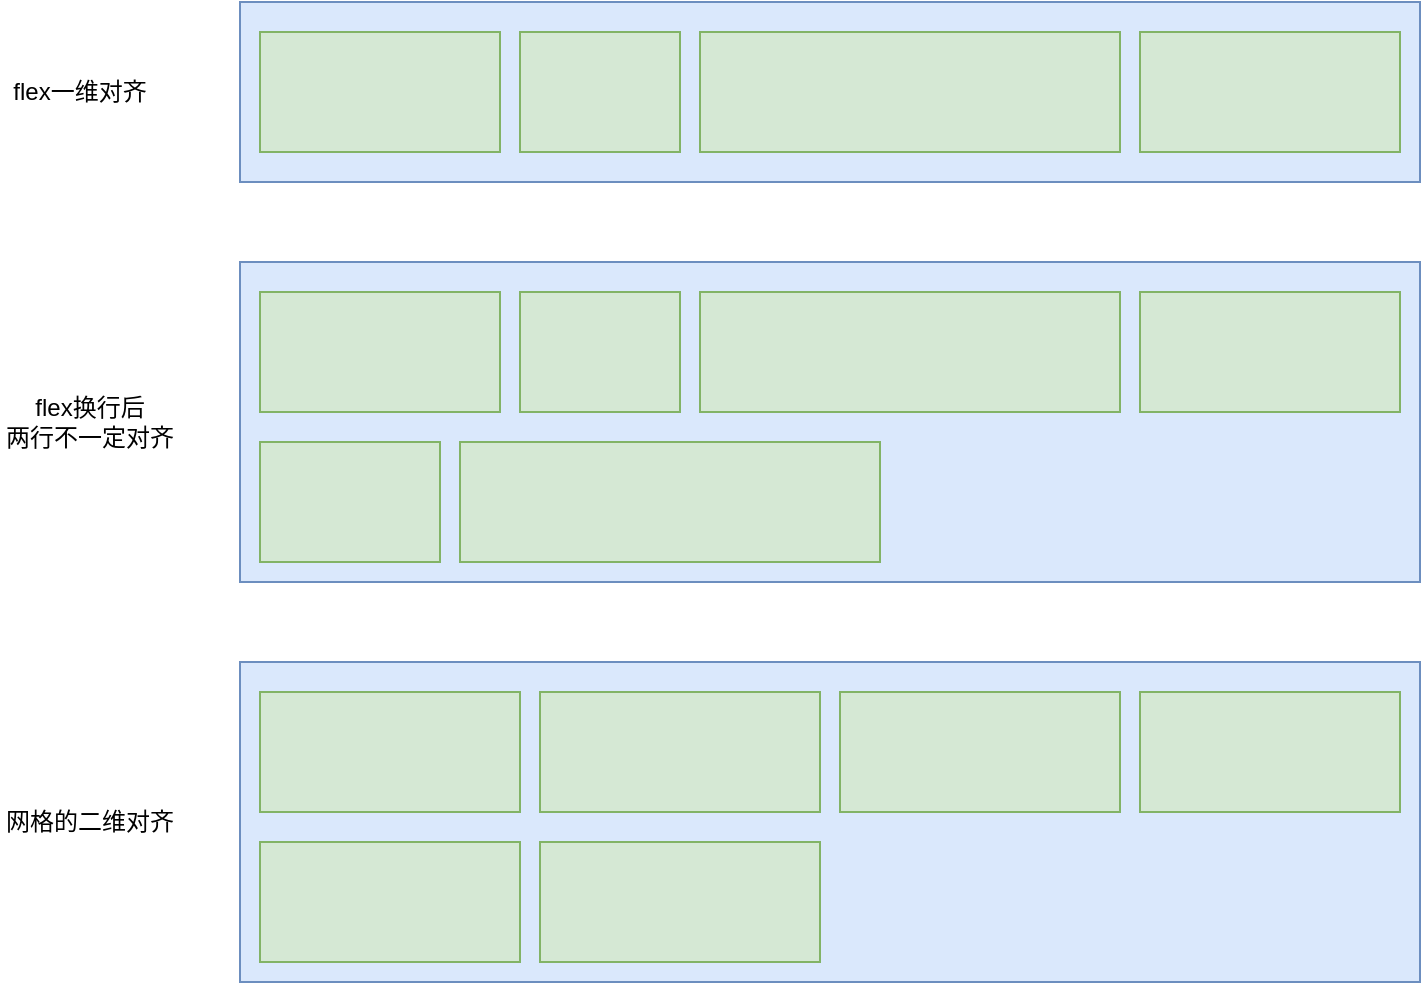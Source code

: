 <mxfile version="20.8.16" type="device"><diagram name="第 1 页" id="Gt7J4jm2jhYhhEMN3sdU"><mxGraphModel dx="1781" dy="1762" grid="1" gridSize="10" guides="1" tooltips="1" connect="1" arrows="1" fold="1" page="1" pageScale="1" pageWidth="827" pageHeight="1169" math="0" shadow="0"><root><mxCell id="0"/><mxCell id="1" parent="0"/><mxCell id="HVNQJZc6YPt6LZDbsbrl-70" value="" style="rounded=0;whiteSpace=wrap;html=1;fillColor=#dae8fc;strokeColor=#6c8ebf;" vertex="1" parent="1"><mxGeometry x="80" y="-530" width="590" height="90" as="geometry"/></mxCell><mxCell id="HVNQJZc6YPt6LZDbsbrl-71" value="" style="rounded=0;whiteSpace=wrap;html=1;fillColor=#d5e8d4;strokeColor=#82b366;" vertex="1" parent="1"><mxGeometry x="90" y="-515" width="120" height="60" as="geometry"/></mxCell><mxCell id="HVNQJZc6YPt6LZDbsbrl-72" value="" style="rounded=0;whiteSpace=wrap;html=1;fillColor=#d5e8d4;strokeColor=#82b366;" vertex="1" parent="1"><mxGeometry x="220" y="-515" width="80" height="60" as="geometry"/></mxCell><mxCell id="HVNQJZc6YPt6LZDbsbrl-73" value="" style="rounded=0;whiteSpace=wrap;html=1;fillColor=#d5e8d4;strokeColor=#82b366;" vertex="1" parent="1"><mxGeometry x="310" y="-515" width="210" height="60" as="geometry"/></mxCell><mxCell id="HVNQJZc6YPt6LZDbsbrl-74" value="" style="rounded=0;whiteSpace=wrap;html=1;fillColor=#d5e8d4;strokeColor=#82b366;" vertex="1" parent="1"><mxGeometry x="530" y="-515" width="130" height="60" as="geometry"/></mxCell><mxCell id="HVNQJZc6YPt6LZDbsbrl-75" value="" style="rounded=0;whiteSpace=wrap;html=1;fillColor=#dae8fc;strokeColor=#6c8ebf;" vertex="1" parent="1"><mxGeometry x="80" y="-400" width="590" height="160" as="geometry"/></mxCell><mxCell id="HVNQJZc6YPt6LZDbsbrl-76" value="" style="rounded=0;whiteSpace=wrap;html=1;fillColor=#d5e8d4;strokeColor=#82b366;" vertex="1" parent="1"><mxGeometry x="90" y="-385" width="120" height="60" as="geometry"/></mxCell><mxCell id="HVNQJZc6YPt6LZDbsbrl-77" value="" style="rounded=0;whiteSpace=wrap;html=1;fillColor=#d5e8d4;strokeColor=#82b366;" vertex="1" parent="1"><mxGeometry x="220" y="-385" width="80" height="60" as="geometry"/></mxCell><mxCell id="HVNQJZc6YPt6LZDbsbrl-78" value="" style="rounded=0;whiteSpace=wrap;html=1;fillColor=#d5e8d4;strokeColor=#82b366;" vertex="1" parent="1"><mxGeometry x="310" y="-385" width="210" height="60" as="geometry"/></mxCell><mxCell id="HVNQJZc6YPt6LZDbsbrl-79" value="" style="rounded=0;whiteSpace=wrap;html=1;fillColor=#d5e8d4;strokeColor=#82b366;" vertex="1" parent="1"><mxGeometry x="530" y="-385" width="130" height="60" as="geometry"/></mxCell><mxCell id="HVNQJZc6YPt6LZDbsbrl-80" value="" style="rounded=0;whiteSpace=wrap;html=1;fillColor=#d5e8d4;strokeColor=#82b366;" vertex="1" parent="1"><mxGeometry x="90" y="-310" width="90" height="60" as="geometry"/></mxCell><mxCell id="HVNQJZc6YPt6LZDbsbrl-81" value="" style="rounded=0;whiteSpace=wrap;html=1;fillColor=#d5e8d4;strokeColor=#82b366;" vertex="1" parent="1"><mxGeometry x="190" y="-310" width="210" height="60" as="geometry"/></mxCell><mxCell id="HVNQJZc6YPt6LZDbsbrl-82" value="" style="rounded=0;whiteSpace=wrap;html=1;fillColor=#dae8fc;strokeColor=#6c8ebf;" vertex="1" parent="1"><mxGeometry x="80" y="-200" width="590" height="160" as="geometry"/></mxCell><mxCell id="HVNQJZc6YPt6LZDbsbrl-83" value="" style="rounded=0;whiteSpace=wrap;html=1;fillColor=#d5e8d4;strokeColor=#82b366;" vertex="1" parent="1"><mxGeometry x="90" y="-185" width="130" height="60" as="geometry"/></mxCell><mxCell id="HVNQJZc6YPt6LZDbsbrl-87" value="" style="rounded=0;whiteSpace=wrap;html=1;fillColor=#d5e8d4;strokeColor=#82b366;" vertex="1" parent="1"><mxGeometry x="90" y="-110" width="130" height="60" as="geometry"/></mxCell><mxCell id="HVNQJZc6YPt6LZDbsbrl-93" value="" style="rounded=0;whiteSpace=wrap;html=1;fillColor=#d5e8d4;strokeColor=#82b366;" vertex="1" parent="1"><mxGeometry x="230" y="-185" width="140" height="60" as="geometry"/></mxCell><mxCell id="HVNQJZc6YPt6LZDbsbrl-94" value="" style="rounded=0;whiteSpace=wrap;html=1;fillColor=#d5e8d4;strokeColor=#82b366;" vertex="1" parent="1"><mxGeometry x="380" y="-185" width="140" height="60" as="geometry"/></mxCell><mxCell id="HVNQJZc6YPt6LZDbsbrl-95" value="" style="rounded=0;whiteSpace=wrap;html=1;fillColor=#d5e8d4;strokeColor=#82b366;" vertex="1" parent="1"><mxGeometry x="530" y="-185" width="130" height="60" as="geometry"/></mxCell><mxCell id="HVNQJZc6YPt6LZDbsbrl-96" value="" style="rounded=0;whiteSpace=wrap;html=1;fillColor=#d5e8d4;strokeColor=#82b366;" vertex="1" parent="1"><mxGeometry x="230" y="-110" width="140" height="60" as="geometry"/></mxCell><mxCell id="HVNQJZc6YPt6LZDbsbrl-98" value="flex一维对齐" style="text;html=1;strokeColor=none;fillColor=none;align=center;verticalAlign=middle;whiteSpace=wrap;rounded=0;" vertex="1" parent="1"><mxGeometry x="-40" y="-500" width="80" height="30" as="geometry"/></mxCell><mxCell id="HVNQJZc6YPt6LZDbsbrl-99" value="flex换行后&lt;br&gt;两行不一定对齐" style="text;html=1;strokeColor=none;fillColor=none;align=center;verticalAlign=middle;whiteSpace=wrap;rounded=0;" vertex="1" parent="1"><mxGeometry x="-40" y="-335" width="90" height="30" as="geometry"/></mxCell><mxCell id="HVNQJZc6YPt6LZDbsbrl-100" value="网格的二维对齐" style="text;html=1;strokeColor=none;fillColor=none;align=center;verticalAlign=middle;whiteSpace=wrap;rounded=0;" vertex="1" parent="1"><mxGeometry x="-40" y="-135" width="90" height="30" as="geometry"/></mxCell></root></mxGraphModel></diagram></mxfile>